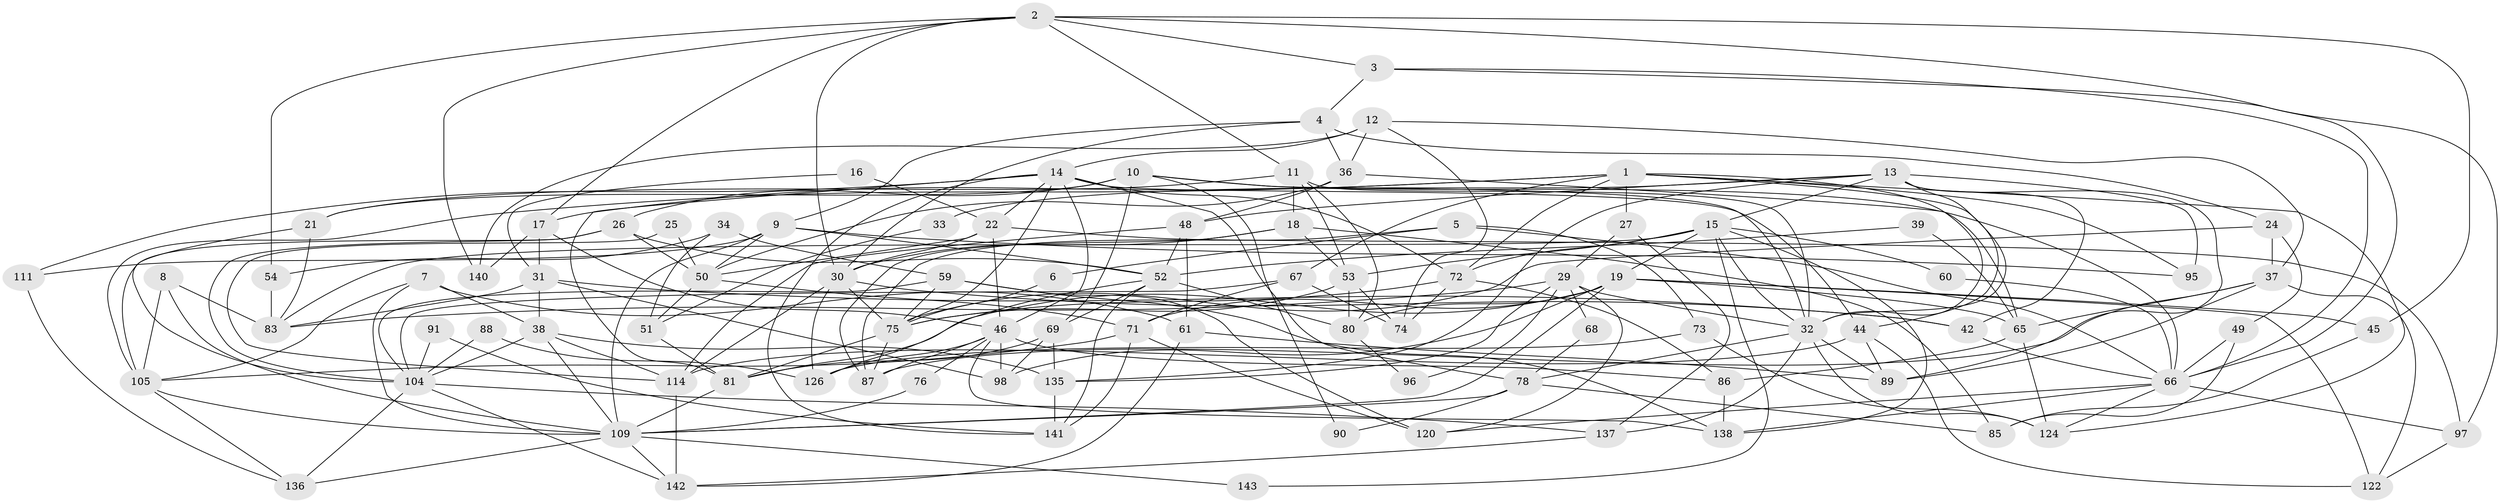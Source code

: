 // Generated by graph-tools (version 1.1) at 2025/24/03/03/25 07:24:02]
// undirected, 92 vertices, 232 edges
graph export_dot {
graph [start="1"]
  node [color=gray90,style=filled];
  1 [super="+117"];
  2 [super="+128"];
  3;
  4 [super="+47"];
  5 [super="+28"];
  6;
  7;
  8;
  9 [super="+63"];
  10 [super="+55"];
  11 [super="+23"];
  12 [super="+35"];
  13 [super="+64"];
  14 [super="+62"];
  15 [super="+20"];
  16;
  17 [super="+99"];
  18;
  19 [super="+58"];
  21;
  22 [super="+93"];
  24 [super="+56"];
  25;
  26 [super="+57"];
  27;
  29 [super="+41"];
  30 [super="+108"];
  31 [super="+43"];
  32 [super="+40"];
  33;
  34;
  36 [super="+125"];
  37 [super="+134"];
  38 [super="+82"];
  39;
  42;
  44 [super="+129"];
  45 [super="+121"];
  46 [super="+103"];
  48 [super="+132"];
  49;
  50 [super="+112"];
  51 [super="+100"];
  52 [super="+107"];
  53 [super="+110"];
  54;
  59 [super="+106"];
  60;
  61 [super="+70"];
  65 [super="+123"];
  66 [super="+77"];
  67 [super="+79"];
  68;
  69;
  71 [super="+102"];
  72 [super="+130"];
  73;
  74 [super="+92"];
  75 [super="+84"];
  76;
  78 [super="+133"];
  80 [super="+127"];
  81 [super="+101"];
  83 [super="+94"];
  85;
  86;
  87 [super="+113"];
  88;
  89 [super="+118"];
  90;
  91;
  95;
  96;
  97 [super="+131"];
  98 [super="+116"];
  104 [super="+119"];
  105 [super="+139"];
  109 [super="+115"];
  111;
  114;
  120;
  122;
  124;
  126;
  135;
  136;
  137 [super="+144"];
  138;
  140;
  141;
  142;
  143;
  1 -- 44;
  1 -- 72;
  1 -- 95;
  1 -- 17;
  1 -- 67;
  1 -- 105;
  1 -- 27;
  1 -- 124;
  1 -- 32;
  2 -- 3;
  2 -- 17;
  2 -- 66;
  2 -- 54;
  2 -- 11;
  2 -- 140;
  2 -- 30;
  2 -- 45;
  3 -- 66;
  3 -- 97;
  3 -- 4;
  4 -- 30;
  4 -- 9;
  4 -- 36;
  4 -- 24;
  5 -- 87;
  5 -- 6;
  5 -- 66;
  5 -- 73;
  6 -- 75;
  7 -- 109;
  7 -- 61 [weight=2];
  7 -- 105;
  7 -- 38;
  8 -- 109;
  8 -- 83;
  8 -- 105;
  9 -- 95;
  9 -- 50;
  9 -- 52;
  9 -- 109;
  9 -- 111;
  10 -- 21;
  10 -- 69;
  10 -- 90;
  10 -- 66;
  10 -- 26;
  10 -- 32;
  11 -- 53;
  11 -- 18;
  11 -- 21;
  11 -- 80;
  11 -- 32;
  12 -- 140;
  12 -- 37;
  12 -- 14;
  12 -- 74;
  12 -- 36;
  13 -- 95;
  13 -- 135;
  13 -- 89;
  13 -- 48;
  13 -- 33;
  13 -- 42;
  13 -- 15;
  13 -- 32;
  14 -- 141;
  14 -- 44;
  14 -- 22;
  14 -- 111;
  14 -- 78;
  14 -- 75;
  14 -- 46;
  14 -- 81;
  14 -- 72;
  15 -- 143;
  15 -- 19;
  15 -- 138;
  15 -- 83;
  15 -- 53;
  15 -- 60;
  15 -- 72;
  15 -- 32;
  16 -- 31;
  16 -- 22;
  17 -- 140;
  17 -- 31;
  17 -- 46;
  18 -- 87;
  18 -- 85;
  18 -- 30;
  18 -- 53;
  19 -- 109;
  19 -- 80;
  19 -- 98;
  19 -- 81;
  19 -- 122;
  19 -- 45;
  19 -- 71;
  19 -- 65;
  21 -- 104;
  21 -- 83;
  22 -- 97;
  22 -- 30;
  22 -- 46;
  22 -- 50;
  24 -- 75;
  24 -- 37;
  24 -- 49;
  25 -- 114;
  25 -- 50;
  26 -- 104;
  26 -- 50;
  26 -- 52;
  26 -- 105;
  27 -- 29;
  27 -- 137;
  29 -- 68;
  29 -- 120;
  29 -- 96;
  29 -- 83;
  29 -- 135;
  29 -- 32;
  30 -- 42;
  30 -- 126;
  30 -- 75;
  30 -- 114;
  31 -- 38;
  31 -- 83;
  31 -- 42;
  31 -- 98;
  32 -- 124;
  32 -- 89;
  32 -- 78;
  32 -- 137;
  33 -- 51;
  34 -- 54;
  34 -- 59;
  34 -- 51;
  36 -- 48;
  36 -- 65;
  36 -- 50;
  37 -- 65;
  37 -- 87;
  37 -- 89;
  37 -- 122;
  38 -- 135;
  38 -- 109;
  38 -- 114;
  38 -- 104;
  39 -- 52 [weight=2];
  39 -- 65;
  42 -- 66;
  44 -- 114;
  44 -- 89;
  44 -- 122;
  45 -- 85;
  46 -- 86;
  46 -- 98;
  46 -- 126;
  46 -- 87;
  46 -- 138;
  46 -- 76;
  48 -- 114;
  48 -- 52;
  48 -- 61;
  49 -- 85;
  49 -- 66;
  50 -- 51;
  50 -- 71;
  51 -- 81;
  52 -- 141;
  52 -- 69;
  52 -- 126;
  52 -- 80;
  53 -- 75;
  53 -- 80;
  53 -- 74;
  54 -- 83;
  59 -- 138;
  59 -- 104;
  59 -- 75;
  59 -- 120;
  60 -- 66;
  61 -- 142;
  61 -- 89;
  65 -- 86;
  65 -- 124;
  66 -- 120;
  66 -- 97;
  66 -- 138;
  66 -- 124;
  67 -- 71;
  67 -- 104;
  67 -- 74;
  68 -- 78;
  69 -- 135;
  69 -- 81;
  69 -- 98;
  71 -- 120;
  71 -- 141;
  71 -- 105;
  72 -- 86;
  72 -- 74;
  72 -- 75;
  73 -- 126;
  73 -- 124;
  75 -- 81;
  75 -- 87;
  76 -- 109;
  78 -- 109;
  78 -- 85;
  78 -- 90;
  80 -- 96;
  81 -- 109;
  86 -- 138;
  88 -- 104;
  88 -- 126;
  91 -- 104;
  91 -- 141;
  97 -- 122;
  104 -- 137;
  104 -- 142;
  104 -- 136;
  105 -- 136;
  105 -- 109;
  109 -- 136;
  109 -- 142;
  109 -- 143;
  111 -- 136;
  114 -- 142;
  135 -- 141;
  137 -- 142;
}
